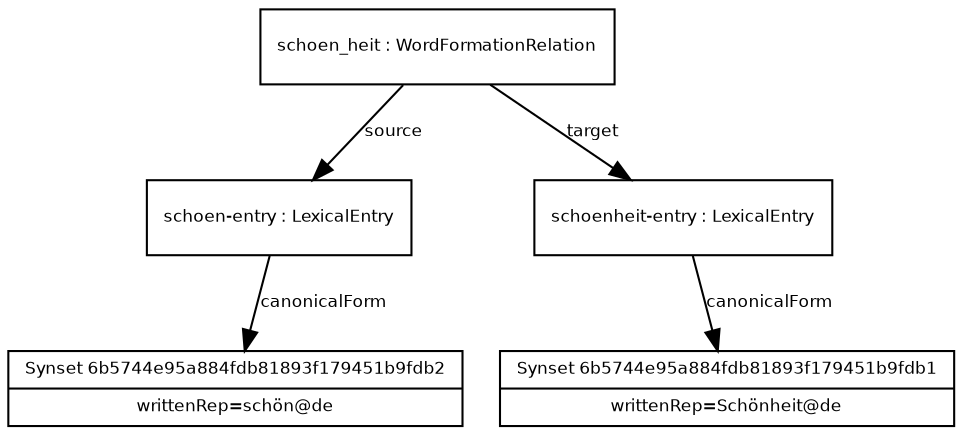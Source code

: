digraph G {
  fontname = "Bitstream Vera Sans"
    fontsize = 8

    node [
      fontname = "Bitstream Vera Sans"
      fontsize = 8
      shape = "record"
    ]

    edge [
      fontname = "Bitstream Vera Sans"
      fontsize = 8
    ]
 
Synset6b5744e95a884fdb81893f179451b9fdb2 [ label="{Synset 6b5744e95a884fdb81893f179451b9fdb2|writtenRep=schön@de}" ]
schoenentry -> Synset6b5744e95a884fdb81893f179451b9fdb2 [ label="canonicalForm" ] 
schoenentry [ label="{schoen-entry : LexicalEntry}" ]
schoen_heit -> schoenentry [ label="source" ] 
Synset6b5744e95a884fdb81893f179451b9fdb1 [ label="{Synset 6b5744e95a884fdb81893f179451b9fdb1|writtenRep=Schönheit@de}" ]
schoenheitentry -> Synset6b5744e95a884fdb81893f179451b9fdb1 [ label="canonicalForm" ] 
schoenheitentry [ label="{schoenheit-entry : LexicalEntry}" ]
schoen_heit -> schoenheitentry [ label="target" ] 
schoen_heit [ label="{schoen_heit : WordFormationRelation}" ]
}
